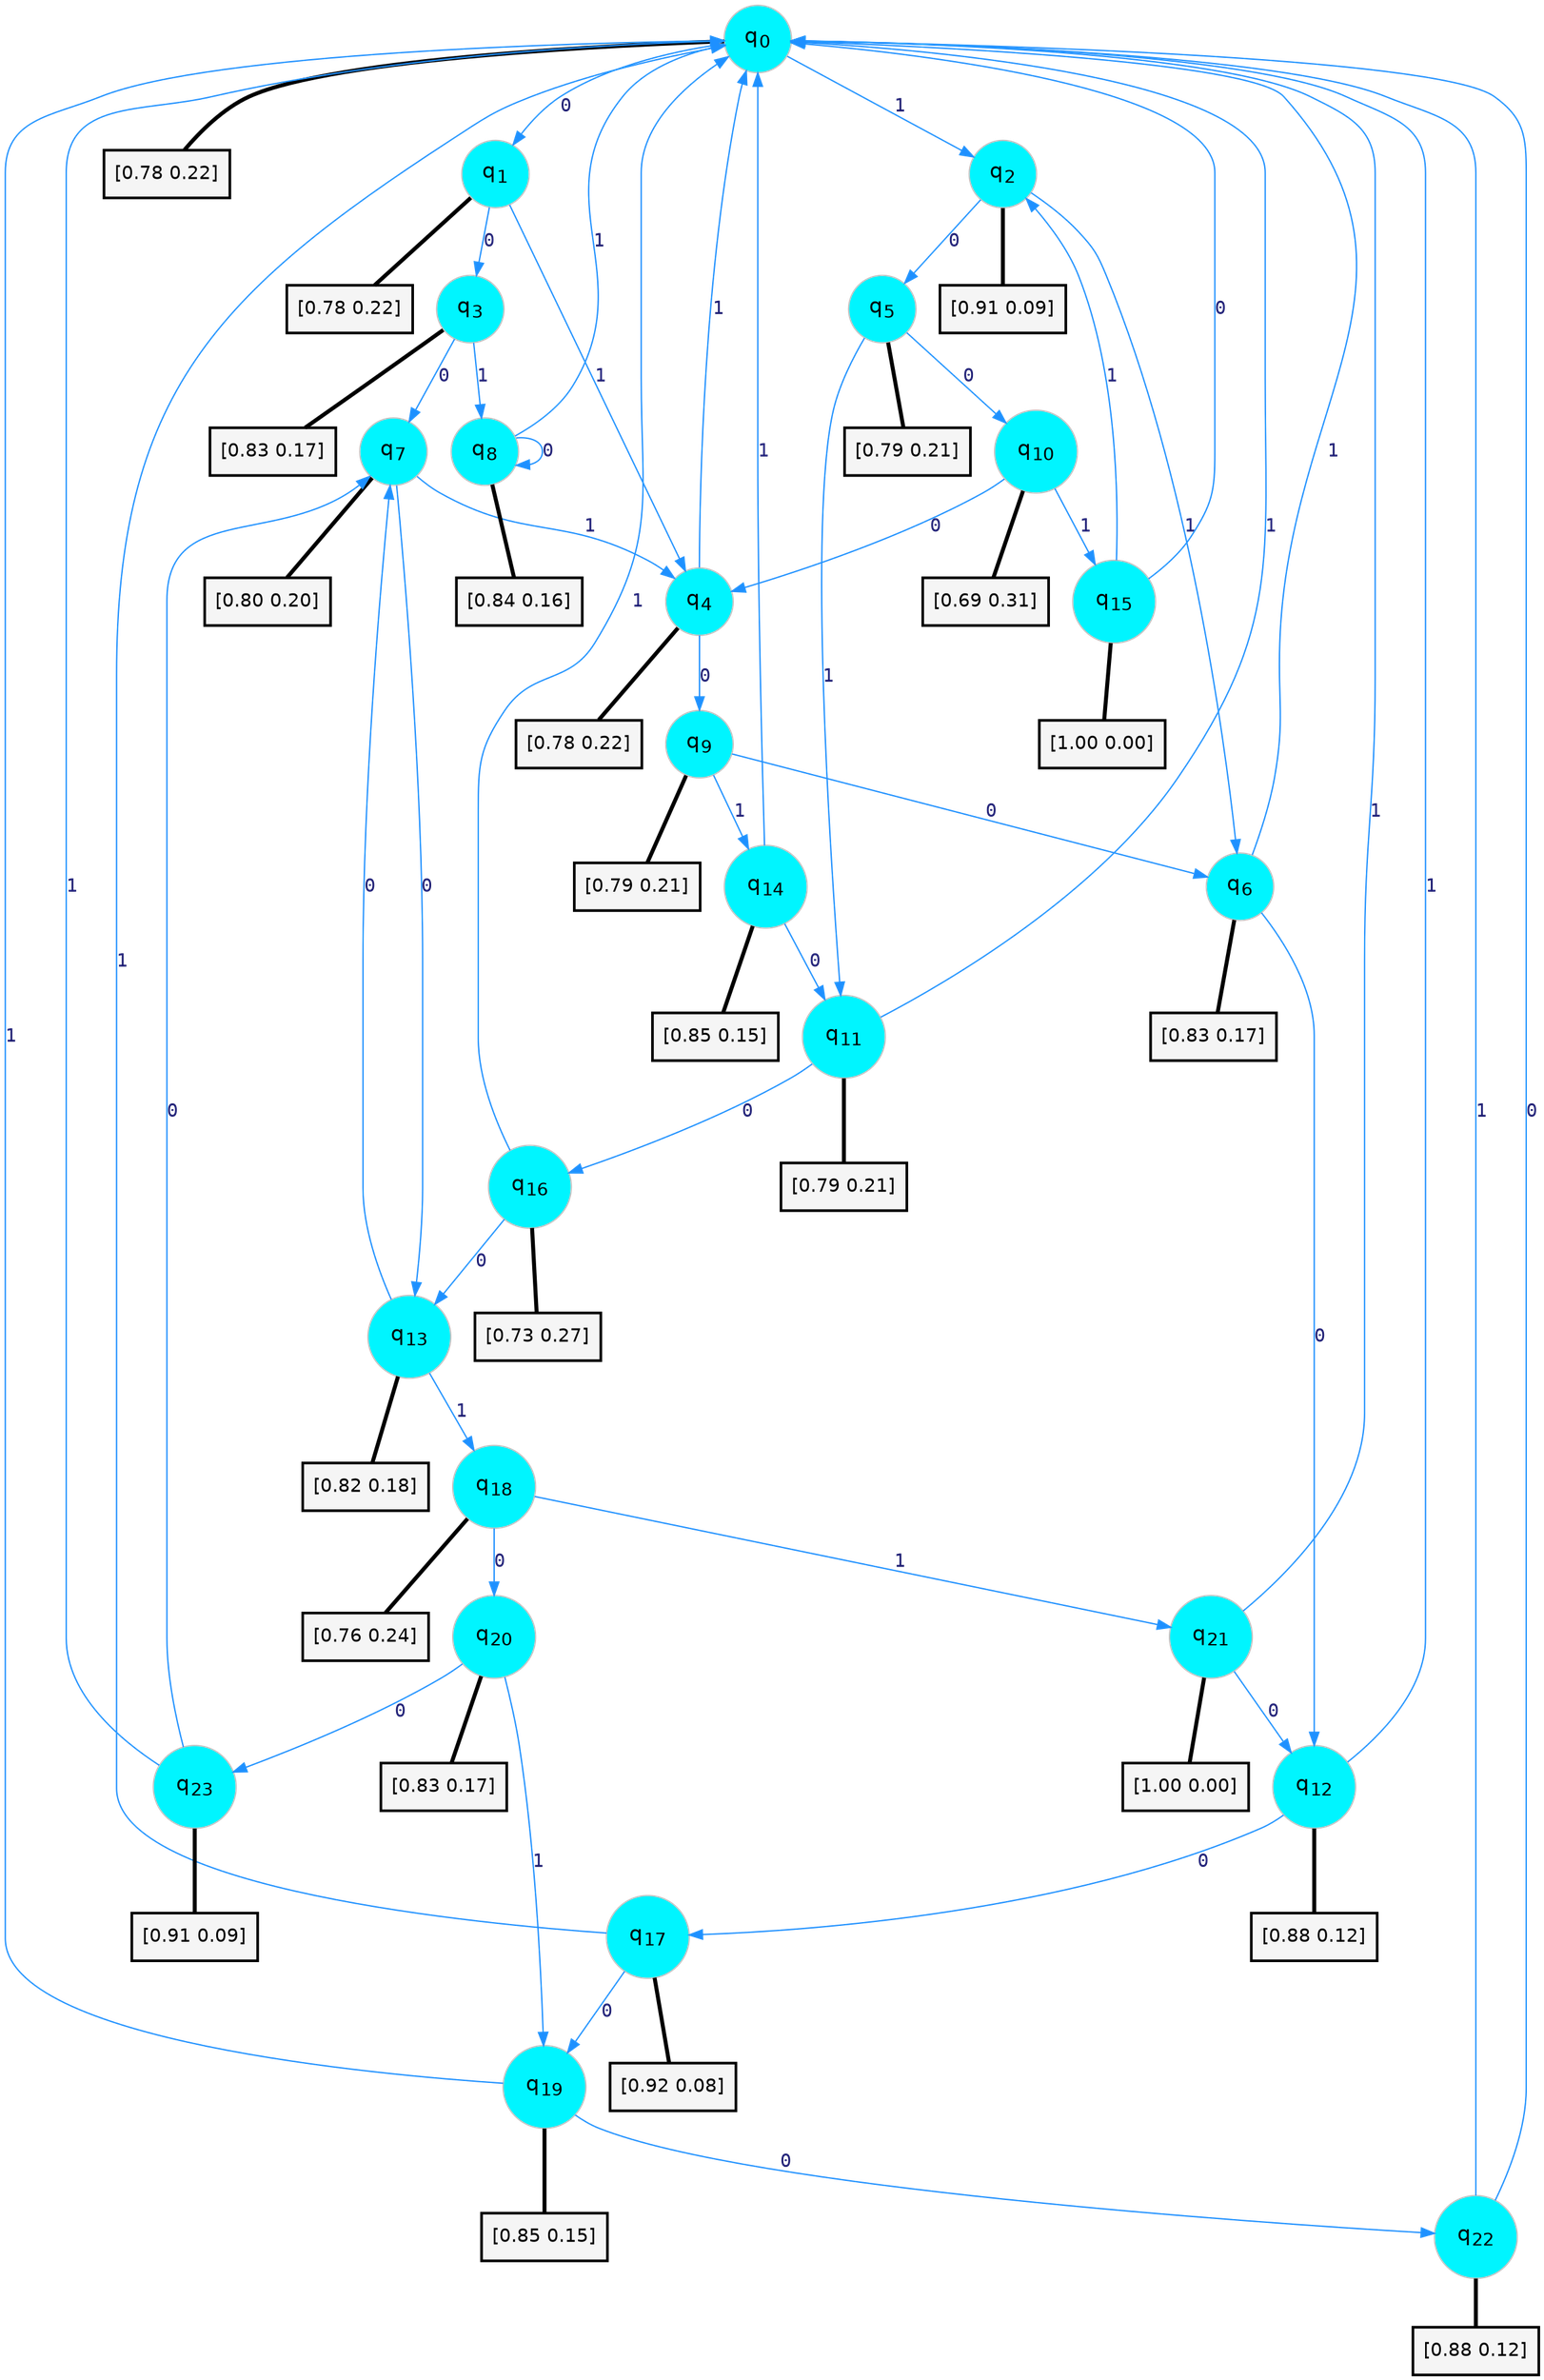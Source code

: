 digraph G {
graph [
bgcolor=transparent, dpi=300, rankdir=TD, size="40,25"];
node [
color=gray, fillcolor=turquoise1, fontcolor=black, fontname=Helvetica, fontsize=16, fontweight=bold, shape=circle, style=filled];
edge [
arrowsize=1, color=dodgerblue1, fontcolor=midnightblue, fontname=courier, fontweight=bold, penwidth=1, style=solid, weight=20];
0[label=<q<SUB>0</SUB>>];
1[label=<q<SUB>1</SUB>>];
2[label=<q<SUB>2</SUB>>];
3[label=<q<SUB>3</SUB>>];
4[label=<q<SUB>4</SUB>>];
5[label=<q<SUB>5</SUB>>];
6[label=<q<SUB>6</SUB>>];
7[label=<q<SUB>7</SUB>>];
8[label=<q<SUB>8</SUB>>];
9[label=<q<SUB>9</SUB>>];
10[label=<q<SUB>10</SUB>>];
11[label=<q<SUB>11</SUB>>];
12[label=<q<SUB>12</SUB>>];
13[label=<q<SUB>13</SUB>>];
14[label=<q<SUB>14</SUB>>];
15[label=<q<SUB>15</SUB>>];
16[label=<q<SUB>16</SUB>>];
17[label=<q<SUB>17</SUB>>];
18[label=<q<SUB>18</SUB>>];
19[label=<q<SUB>19</SUB>>];
20[label=<q<SUB>20</SUB>>];
21[label=<q<SUB>21</SUB>>];
22[label=<q<SUB>22</SUB>>];
23[label=<q<SUB>23</SUB>>];
24[label="[0.78 0.22]", shape=box,fontcolor=black, fontname=Helvetica, fontsize=14, penwidth=2, fillcolor=whitesmoke,color=black];
25[label="[0.78 0.22]", shape=box,fontcolor=black, fontname=Helvetica, fontsize=14, penwidth=2, fillcolor=whitesmoke,color=black];
26[label="[0.91 0.09]", shape=box,fontcolor=black, fontname=Helvetica, fontsize=14, penwidth=2, fillcolor=whitesmoke,color=black];
27[label="[0.83 0.17]", shape=box,fontcolor=black, fontname=Helvetica, fontsize=14, penwidth=2, fillcolor=whitesmoke,color=black];
28[label="[0.78 0.22]", shape=box,fontcolor=black, fontname=Helvetica, fontsize=14, penwidth=2, fillcolor=whitesmoke,color=black];
29[label="[0.79 0.21]", shape=box,fontcolor=black, fontname=Helvetica, fontsize=14, penwidth=2, fillcolor=whitesmoke,color=black];
30[label="[0.83 0.17]", shape=box,fontcolor=black, fontname=Helvetica, fontsize=14, penwidth=2, fillcolor=whitesmoke,color=black];
31[label="[0.80 0.20]", shape=box,fontcolor=black, fontname=Helvetica, fontsize=14, penwidth=2, fillcolor=whitesmoke,color=black];
32[label="[0.84 0.16]", shape=box,fontcolor=black, fontname=Helvetica, fontsize=14, penwidth=2, fillcolor=whitesmoke,color=black];
33[label="[0.79 0.21]", shape=box,fontcolor=black, fontname=Helvetica, fontsize=14, penwidth=2, fillcolor=whitesmoke,color=black];
34[label="[0.69 0.31]", shape=box,fontcolor=black, fontname=Helvetica, fontsize=14, penwidth=2, fillcolor=whitesmoke,color=black];
35[label="[0.79 0.21]", shape=box,fontcolor=black, fontname=Helvetica, fontsize=14, penwidth=2, fillcolor=whitesmoke,color=black];
36[label="[0.88 0.12]", shape=box,fontcolor=black, fontname=Helvetica, fontsize=14, penwidth=2, fillcolor=whitesmoke,color=black];
37[label="[0.82 0.18]", shape=box,fontcolor=black, fontname=Helvetica, fontsize=14, penwidth=2, fillcolor=whitesmoke,color=black];
38[label="[0.85 0.15]", shape=box,fontcolor=black, fontname=Helvetica, fontsize=14, penwidth=2, fillcolor=whitesmoke,color=black];
39[label="[1.00 0.00]", shape=box,fontcolor=black, fontname=Helvetica, fontsize=14, penwidth=2, fillcolor=whitesmoke,color=black];
40[label="[0.73 0.27]", shape=box,fontcolor=black, fontname=Helvetica, fontsize=14, penwidth=2, fillcolor=whitesmoke,color=black];
41[label="[0.92 0.08]", shape=box,fontcolor=black, fontname=Helvetica, fontsize=14, penwidth=2, fillcolor=whitesmoke,color=black];
42[label="[0.76 0.24]", shape=box,fontcolor=black, fontname=Helvetica, fontsize=14, penwidth=2, fillcolor=whitesmoke,color=black];
43[label="[0.85 0.15]", shape=box,fontcolor=black, fontname=Helvetica, fontsize=14, penwidth=2, fillcolor=whitesmoke,color=black];
44[label="[0.83 0.17]", shape=box,fontcolor=black, fontname=Helvetica, fontsize=14, penwidth=2, fillcolor=whitesmoke,color=black];
45[label="[1.00 0.00]", shape=box,fontcolor=black, fontname=Helvetica, fontsize=14, penwidth=2, fillcolor=whitesmoke,color=black];
46[label="[0.88 0.12]", shape=box,fontcolor=black, fontname=Helvetica, fontsize=14, penwidth=2, fillcolor=whitesmoke,color=black];
47[label="[0.91 0.09]", shape=box,fontcolor=black, fontname=Helvetica, fontsize=14, penwidth=2, fillcolor=whitesmoke,color=black];
0->1 [label=0];
0->2 [label=1];
0->24 [arrowhead=none, penwidth=3,color=black];
1->3 [label=0];
1->4 [label=1];
1->25 [arrowhead=none, penwidth=3,color=black];
2->5 [label=0];
2->6 [label=1];
2->26 [arrowhead=none, penwidth=3,color=black];
3->7 [label=0];
3->8 [label=1];
3->27 [arrowhead=none, penwidth=3,color=black];
4->9 [label=0];
4->0 [label=1];
4->28 [arrowhead=none, penwidth=3,color=black];
5->10 [label=0];
5->11 [label=1];
5->29 [arrowhead=none, penwidth=3,color=black];
6->12 [label=0];
6->0 [label=1];
6->30 [arrowhead=none, penwidth=3,color=black];
7->13 [label=0];
7->4 [label=1];
7->31 [arrowhead=none, penwidth=3,color=black];
8->8 [label=0];
8->0 [label=1];
8->32 [arrowhead=none, penwidth=3,color=black];
9->6 [label=0];
9->14 [label=1];
9->33 [arrowhead=none, penwidth=3,color=black];
10->4 [label=0];
10->15 [label=1];
10->34 [arrowhead=none, penwidth=3,color=black];
11->16 [label=0];
11->0 [label=1];
11->35 [arrowhead=none, penwidth=3,color=black];
12->17 [label=0];
12->0 [label=1];
12->36 [arrowhead=none, penwidth=3,color=black];
13->7 [label=0];
13->18 [label=1];
13->37 [arrowhead=none, penwidth=3,color=black];
14->11 [label=0];
14->0 [label=1];
14->38 [arrowhead=none, penwidth=3,color=black];
15->0 [label=0];
15->2 [label=1];
15->39 [arrowhead=none, penwidth=3,color=black];
16->13 [label=0];
16->0 [label=1];
16->40 [arrowhead=none, penwidth=3,color=black];
17->19 [label=0];
17->0 [label=1];
17->41 [arrowhead=none, penwidth=3,color=black];
18->20 [label=0];
18->21 [label=1];
18->42 [arrowhead=none, penwidth=3,color=black];
19->22 [label=0];
19->0 [label=1];
19->43 [arrowhead=none, penwidth=3,color=black];
20->23 [label=0];
20->19 [label=1];
20->44 [arrowhead=none, penwidth=3,color=black];
21->12 [label=0];
21->0 [label=1];
21->45 [arrowhead=none, penwidth=3,color=black];
22->0 [label=0];
22->0 [label=1];
22->46 [arrowhead=none, penwidth=3,color=black];
23->7 [label=0];
23->0 [label=1];
23->47 [arrowhead=none, penwidth=3,color=black];
}
